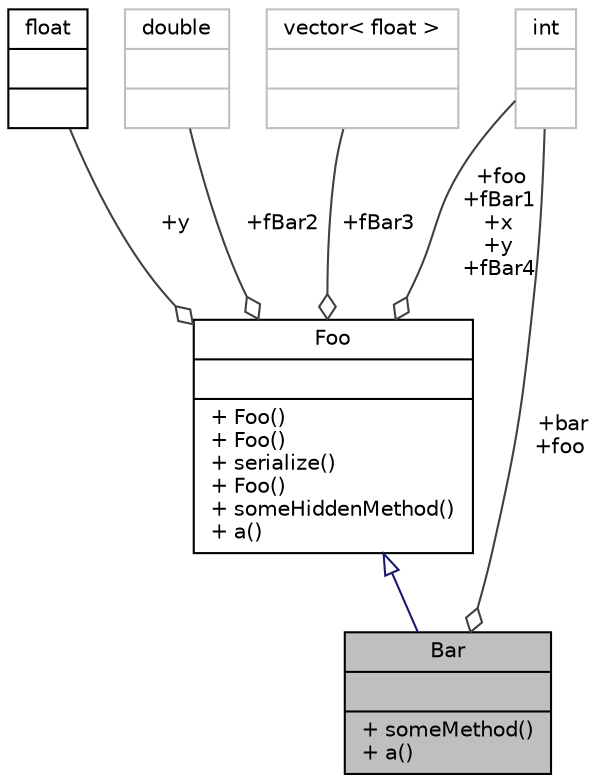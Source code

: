 digraph "Bar"
{
 // INTERACTIVE_SVG=YES
  bgcolor="transparent";
  edge [fontname="Helvetica",fontsize="10",labelfontname="Helvetica",labelfontsize="10"];
  node [fontname="Helvetica",fontsize="10",shape=record];
  Node1 [label="{Bar\n||+ someMethod()\l+ a()\l}",height=0.2,width=0.4,color="black", fillcolor="grey75", style="filled", fontcolor="black"];
  Node2 -> Node1 [dir="back",color="midnightblue",fontsize="10",style="solid",arrowtail="onormal",fontname="Helvetica"];
  Node2 [label="{Foo\n||+ Foo()\l+ Foo()\l+ serialize()\l+ Foo()\l+ someHiddenMethod()\l+ a()\l}",height=0.2,width=0.4,color="black",URL="$d8/d5d/classFoo.html",tooltip="Dummy boost-serializable struct to perform some tests. "];
  Node3 -> Node2 [color="grey25",fontsize="10",style="solid",label=" +fBar2" ,arrowhead="odiamond",fontname="Helvetica"];
  Node3 [label="{double\n||}",height=0.2,width=0.4,color="grey75"];
  Node4 -> Node2 [color="grey25",fontsize="10",style="solid",label=" +y" ,arrowhead="odiamond",fontname="Helvetica"];
  Node4 [label="{float\n||}",height=0.2,width=0.4,color="black",URL="$d4/dc3/classfloat.html"];
  Node5 -> Node2 [color="grey25",fontsize="10",style="solid",label=" +foo\n+fBar1\n+x\n+y\n+fBar4" ,arrowhead="odiamond",fontname="Helvetica"];
  Node5 [label="{int\n||}",height=0.2,width=0.4,color="grey75"];
  Node6 -> Node2 [color="grey25",fontsize="10",style="solid",label=" +fBar3" ,arrowhead="odiamond",fontname="Helvetica"];
  Node6 [label="{vector\< float \>\n||}",height=0.2,width=0.4,color="grey75"];
  Node5 -> Node1 [color="grey25",fontsize="10",style="solid",label=" +bar\n+foo" ,arrowhead="odiamond",fontname="Helvetica"];
}
